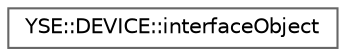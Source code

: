 digraph "Graphical Class Hierarchy"
{
 // LATEX_PDF_SIZE
  bgcolor="transparent";
  edge [fontname=Helvetica,fontsize=10,labelfontname=Helvetica,labelfontsize=10];
  node [fontname=Helvetica,fontsize=10,shape=box,height=0.2,width=0.4];
  rankdir="LR";
  Node0 [id="Node000000",label="YSE::DEVICE::interfaceObject",height=0.2,width=0.4,color="grey40", fillcolor="white", style="filled",URL="$class_y_s_e_1_1_d_e_v_i_c_e_1_1interface_object.html",tooltip=" "];
}
